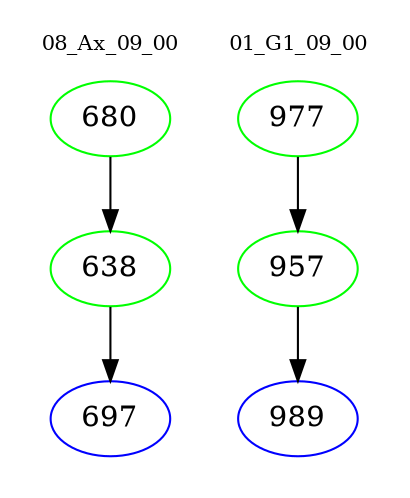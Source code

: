digraph{
subgraph cluster_0 {
color = white
label = "08_Ax_09_00";
fontsize=10;
T0_680 [label="680", color="green"]
T0_680 -> T0_638 [color="black"]
T0_638 [label="638", color="green"]
T0_638 -> T0_697 [color="black"]
T0_697 [label="697", color="blue"]
}
subgraph cluster_1 {
color = white
label = "01_G1_09_00";
fontsize=10;
T1_977 [label="977", color="green"]
T1_977 -> T1_957 [color="black"]
T1_957 [label="957", color="green"]
T1_957 -> T1_989 [color="black"]
T1_989 [label="989", color="blue"]
}
}
